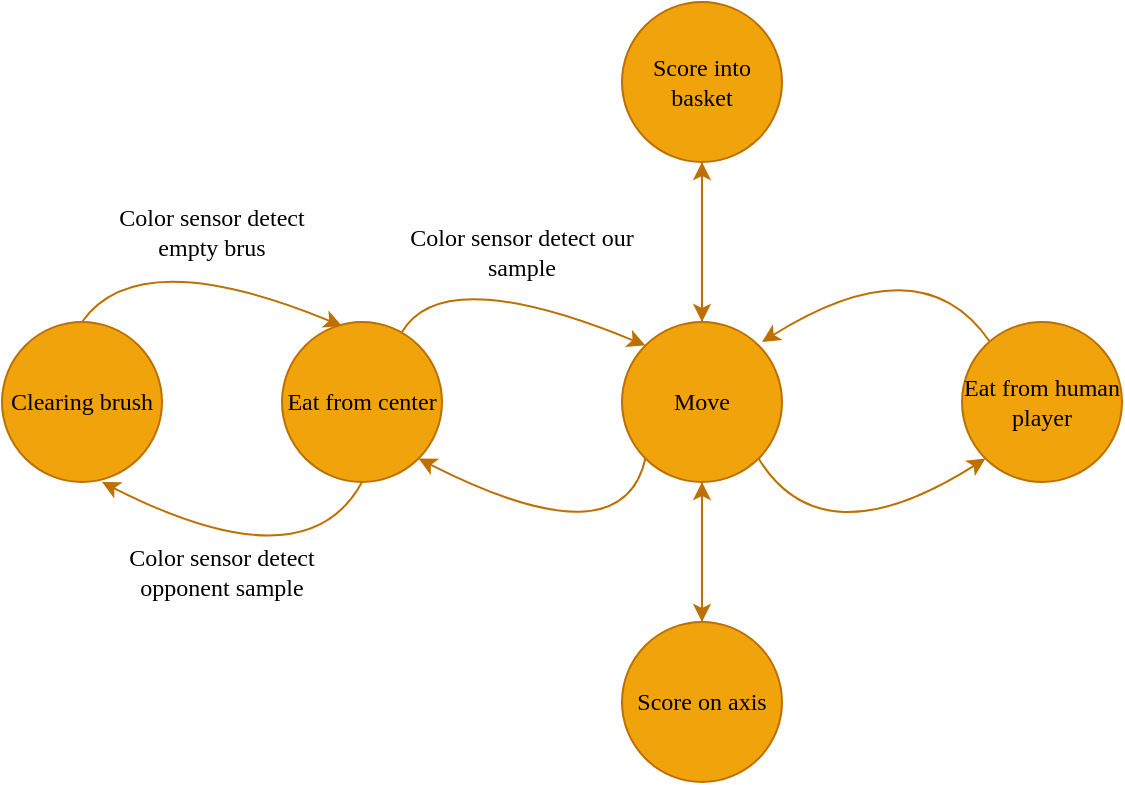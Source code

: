 <mxfile version="26.0.4">
  <diagram name="Страница — 1" id="kemYDvAUfgzzPdAbyNu1">
    <mxGraphModel dx="1050" dy="569" grid="1" gridSize="10" guides="1" tooltips="1" connect="1" arrows="1" fold="1" page="1" pageScale="1" pageWidth="827" pageHeight="1169" math="0" shadow="0">
      <root>
        <mxCell id="0" />
        <mxCell id="1" parent="0" />
        <mxCell id="VriNDaEBPL0u4JMVygCb-1" value="Eat from center" style="ellipse;whiteSpace=wrap;html=1;aspect=fixed;fillColor=#f0a30a;strokeColor=#BD7000;fontColor=#000000;fontFamily=Comic Sans MS;" vertex="1" parent="1">
          <mxGeometry x="210" y="220" width="80" height="80" as="geometry" />
        </mxCell>
        <mxCell id="VriNDaEBPL0u4JMVygCb-15" style="edgeStyle=orthogonalEdgeStyle;rounded=0;orthogonalLoop=1;jettySize=auto;html=1;entryX=0.5;entryY=0;entryDx=0;entryDy=0;fillColor=#f0a30a;strokeColor=#BD7000;fontFamily=Comic Sans MS;" edge="1" parent="1" source="VriNDaEBPL0u4JMVygCb-2" target="VriNDaEBPL0u4JMVygCb-6">
          <mxGeometry relative="1" as="geometry" />
        </mxCell>
        <mxCell id="VriNDaEBPL0u4JMVygCb-2" value="Score into basket" style="ellipse;whiteSpace=wrap;html=1;aspect=fixed;fillColor=#f0a30a;strokeColor=#BD7000;fontColor=#000000;fontFamily=Comic Sans MS;" vertex="1" parent="1">
          <mxGeometry x="380" y="60" width="80" height="80" as="geometry" />
        </mxCell>
        <mxCell id="VriNDaEBPL0u4JMVygCb-3" value="Eat from human player" style="ellipse;whiteSpace=wrap;html=1;aspect=fixed;fillColor=#f0a30a;strokeColor=#BD7000;fontColor=#000000;fontFamily=Comic Sans MS;" vertex="1" parent="1">
          <mxGeometry x="550" y="220" width="80" height="80" as="geometry" />
        </mxCell>
        <mxCell id="VriNDaEBPL0u4JMVygCb-14" style="edgeStyle=orthogonalEdgeStyle;rounded=0;orthogonalLoop=1;jettySize=auto;html=1;fillColor=#f0a30a;strokeColor=#BD7000;fontFamily=Comic Sans MS;" edge="1" parent="1" source="VriNDaEBPL0u4JMVygCb-4" target="VriNDaEBPL0u4JMVygCb-6">
          <mxGeometry relative="1" as="geometry" />
        </mxCell>
        <mxCell id="VriNDaEBPL0u4JMVygCb-4" value="Score on axis" style="ellipse;whiteSpace=wrap;html=1;aspect=fixed;fillColor=#f0a30a;strokeColor=#BD7000;fontColor=#000000;fontFamily=Comic Sans MS;" vertex="1" parent="1">
          <mxGeometry x="380" y="370" width="80" height="80" as="geometry" />
        </mxCell>
        <mxCell id="VriNDaEBPL0u4JMVygCb-20" style="edgeStyle=orthogonalEdgeStyle;rounded=0;orthogonalLoop=1;jettySize=auto;html=1;fillColor=#f0a30a;strokeColor=#BD7000;fontFamily=Comic Sans MS;" edge="1" parent="1" source="VriNDaEBPL0u4JMVygCb-6" target="VriNDaEBPL0u4JMVygCb-2">
          <mxGeometry relative="1" as="geometry" />
        </mxCell>
        <mxCell id="VriNDaEBPL0u4JMVygCb-21" style="edgeStyle=orthogonalEdgeStyle;rounded=0;orthogonalLoop=1;jettySize=auto;html=1;entryX=0.5;entryY=0;entryDx=0;entryDy=0;fillColor=#f0a30a;strokeColor=#BD7000;fontFamily=Comic Sans MS;" edge="1" parent="1" source="VriNDaEBPL0u4JMVygCb-6" target="VriNDaEBPL0u4JMVygCb-4">
          <mxGeometry relative="1" as="geometry" />
        </mxCell>
        <mxCell id="VriNDaEBPL0u4JMVygCb-6" value="Move" style="ellipse;whiteSpace=wrap;html=1;aspect=fixed;fillColor=#f0a30a;strokeColor=#BD7000;fontColor=#000000;fontFamily=Comic Sans MS;" vertex="1" parent="1">
          <mxGeometry x="380" y="220" width="80" height="80" as="geometry" />
        </mxCell>
        <mxCell id="VriNDaEBPL0u4JMVygCb-23" value="" style="curved=1;endArrow=classic;html=1;rounded=0;entryX=0;entryY=0;entryDx=0;entryDy=0;fillColor=#f0a30a;strokeColor=#BD7000;fontFamily=Comic Sans MS;" edge="1" parent="1" source="VriNDaEBPL0u4JMVygCb-1" target="VriNDaEBPL0u4JMVygCb-6">
          <mxGeometry width="50" height="50" relative="1" as="geometry">
            <mxPoint x="290" y="260" as="sourcePoint" />
            <mxPoint x="340" y="210" as="targetPoint" />
            <Array as="points">
              <mxPoint x="290" y="190" />
            </Array>
          </mxGeometry>
        </mxCell>
        <mxCell id="VriNDaEBPL0u4JMVygCb-25" value="" style="curved=1;endArrow=classic;html=1;rounded=0;entryX=1;entryY=1;entryDx=0;entryDy=0;exitX=0;exitY=1;exitDx=0;exitDy=0;fillColor=#f0a30a;strokeColor=#BD7000;fontFamily=Comic Sans MS;" edge="1" parent="1" source="VriNDaEBPL0u4JMVygCb-6" target="VriNDaEBPL0u4JMVygCb-1">
          <mxGeometry width="50" height="50" relative="1" as="geometry">
            <mxPoint x="330" y="340" as="sourcePoint" />
            <mxPoint x="380" y="290" as="targetPoint" />
            <Array as="points">
              <mxPoint x="380" y="340" />
            </Array>
          </mxGeometry>
        </mxCell>
        <mxCell id="VriNDaEBPL0u4JMVygCb-26" value="" style="curved=1;endArrow=classic;html=1;rounded=0;entryX=1;entryY=1;entryDx=0;entryDy=0;exitX=0;exitY=1;exitDx=0;exitDy=0;fillColor=#f0a30a;strokeColor=#BD7000;fontFamily=Comic Sans MS;" edge="1" parent="1">
          <mxGeometry width="50" height="50" relative="1" as="geometry">
            <mxPoint x="564" y="230" as="sourcePoint" />
            <mxPoint x="450" y="230" as="targetPoint" />
            <Array as="points">
              <mxPoint x="530" y="180" />
            </Array>
          </mxGeometry>
        </mxCell>
        <mxCell id="VriNDaEBPL0u4JMVygCb-27" value="" style="curved=1;endArrow=classic;html=1;rounded=0;entryX=0;entryY=1;entryDx=0;entryDy=0;exitX=1;exitY=1;exitDx=0;exitDy=0;fillColor=#f0a30a;strokeColor=#BD7000;fontFamily=Comic Sans MS;" edge="1" parent="1" source="VriNDaEBPL0u4JMVygCb-6" target="VriNDaEBPL0u4JMVygCb-3">
          <mxGeometry width="50" height="50" relative="1" as="geometry">
            <mxPoint x="440" y="335" as="sourcePoint" />
            <mxPoint x="562" y="342" as="targetPoint" />
            <Array as="points">
              <mxPoint x="480" y="340" />
            </Array>
          </mxGeometry>
        </mxCell>
        <mxCell id="VriNDaEBPL0u4JMVygCb-28" value="Color sensor detect our sample" style="text;html=1;align=center;verticalAlign=middle;whiteSpace=wrap;rounded=0;fontFamily=Comic Sans MS;" vertex="1" parent="1">
          <mxGeometry x="270" y="170" width="120" height="30" as="geometry" />
        </mxCell>
        <mxCell id="VriNDaEBPL0u4JMVygCb-29" value="Clearing brush" style="ellipse;whiteSpace=wrap;html=1;aspect=fixed;fillColor=#f0a30a;strokeColor=#BD7000;fontColor=#000000;fontFamily=Comic Sans MS;" vertex="1" parent="1">
          <mxGeometry x="70" y="220" width="80" height="80" as="geometry" />
        </mxCell>
        <mxCell id="VriNDaEBPL0u4JMVygCb-30" value="" style="curved=1;endArrow=classic;html=1;rounded=0;entryX=1;entryY=1;entryDx=0;entryDy=0;exitX=0.5;exitY=1;exitDx=0;exitDy=0;fillColor=#f0a30a;strokeColor=#BD7000;fontFamily=Comic Sans MS;" edge="1" parent="1" source="VriNDaEBPL0u4JMVygCb-1">
          <mxGeometry width="50" height="50" relative="1" as="geometry">
            <mxPoint x="234" y="300" as="sourcePoint" />
            <mxPoint x="120" y="300" as="targetPoint" />
            <Array as="points">
              <mxPoint x="222" y="352" />
            </Array>
          </mxGeometry>
        </mxCell>
        <mxCell id="VriNDaEBPL0u4JMVygCb-33" value="Color sensor detect opponent sample" style="text;html=1;align=center;verticalAlign=middle;whiteSpace=wrap;rounded=0;fontFamily=Comic Sans MS;" vertex="1" parent="1">
          <mxGeometry x="120" y="330" width="120" height="30" as="geometry" />
        </mxCell>
        <mxCell id="VriNDaEBPL0u4JMVygCb-34" value="" style="curved=1;endArrow=classic;html=1;rounded=0;entryX=0;entryY=0;entryDx=0;entryDy=0;exitX=0.5;exitY=0;exitDx=0;exitDy=0;fillColor=#f0a30a;strokeColor=#BD7000;fontFamily=Comic Sans MS;" edge="1" parent="1" source="VriNDaEBPL0u4JMVygCb-29">
          <mxGeometry width="50" height="50" relative="1" as="geometry">
            <mxPoint x="118" y="215" as="sourcePoint" />
            <mxPoint x="240" y="222" as="targetPoint" />
            <Array as="points">
              <mxPoint x="138" y="180" />
            </Array>
          </mxGeometry>
        </mxCell>
        <mxCell id="VriNDaEBPL0u4JMVygCb-36" value="Color sensor detect empty brus" style="text;html=1;align=center;verticalAlign=middle;whiteSpace=wrap;rounded=0;fontFamily=Comic Sans MS;" vertex="1" parent="1">
          <mxGeometry x="120" y="160" width="110" height="30" as="geometry" />
        </mxCell>
      </root>
    </mxGraphModel>
  </diagram>
</mxfile>
